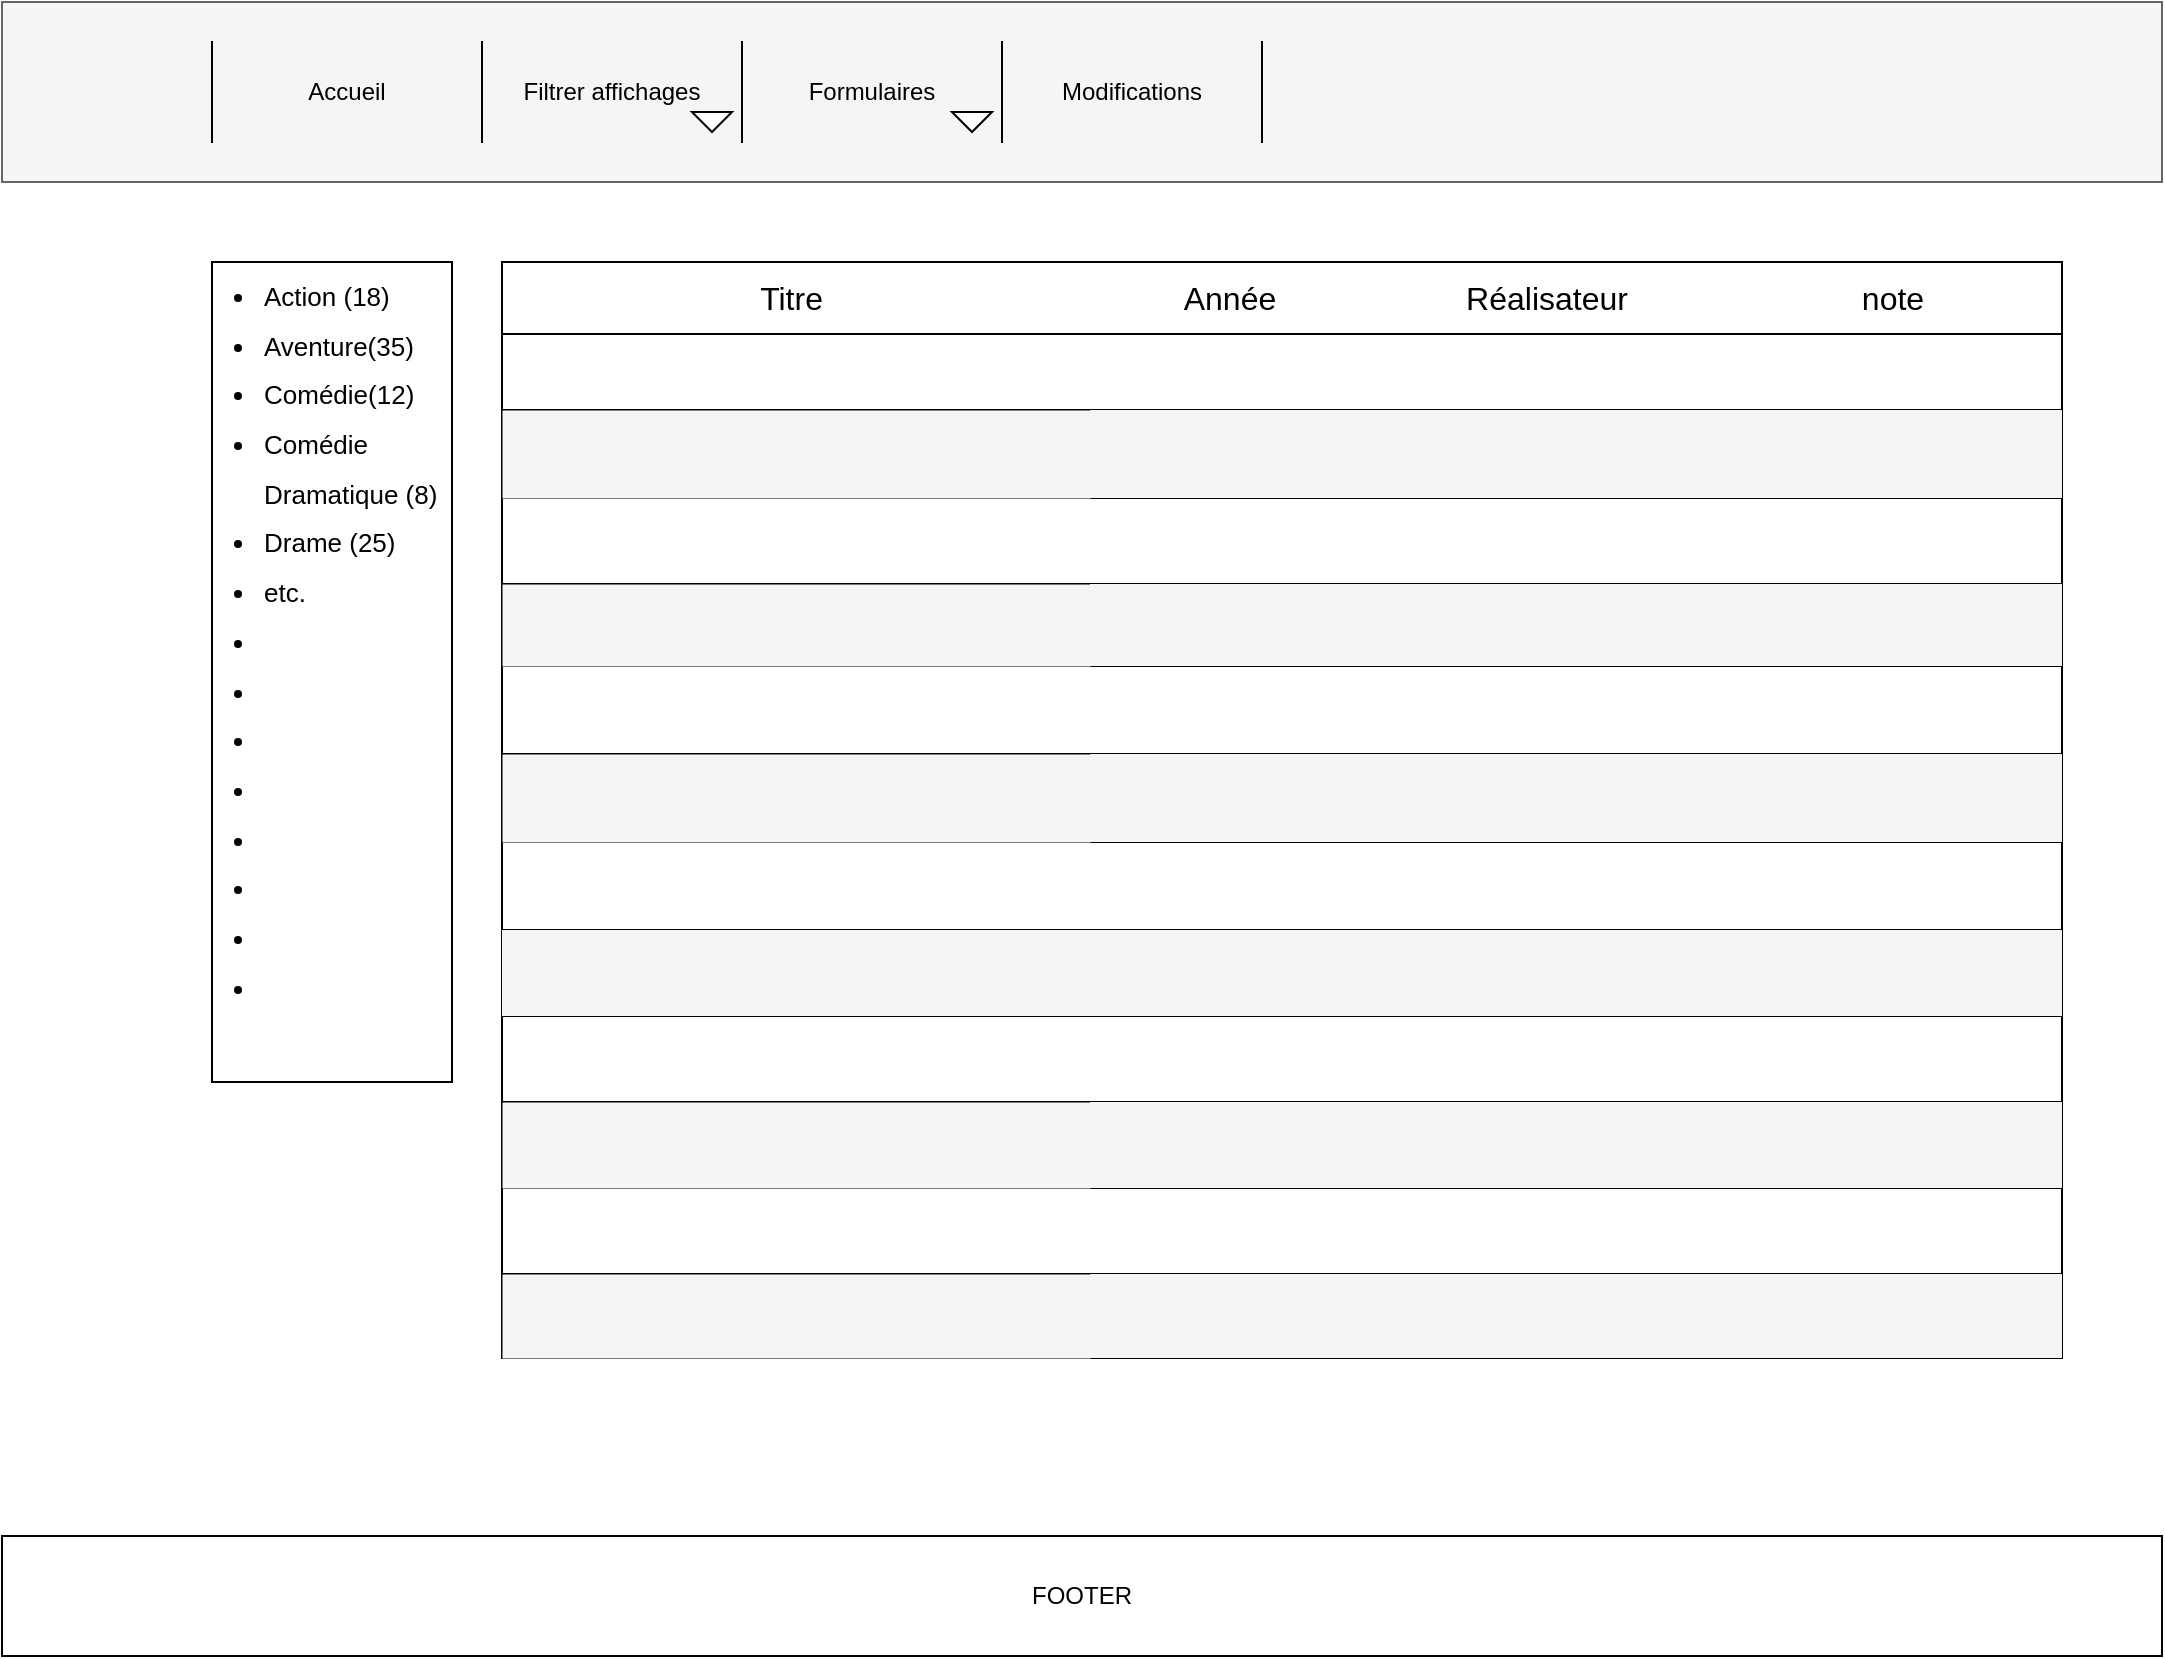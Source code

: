<mxfile version="21.1.8" type="github">
  <diagram name="Page-1" id="03018318-947c-dd8e-b7a3-06fadd420f32">
    <mxGraphModel dx="1912" dy="1005" grid="1" gridSize="10" guides="1" tooltips="1" connect="1" arrows="1" fold="1" page="1" pageScale="1" pageWidth="1100" pageHeight="850" background="none" math="0" shadow="0">
      <root>
        <mxCell id="0" />
        <mxCell id="1" parent="0" />
        <mxCell id="u8-QzK9I8CVxJScZZYZj-1" value="FOOTER" style="rounded=0;whiteSpace=wrap;html=1;resizeWidth=0;" vertex="1" parent="1">
          <mxGeometry x="10" y="767" width="1080" height="60" as="geometry" />
        </mxCell>
        <mxCell id="u8-QzK9I8CVxJScZZYZj-2" value="" style="rounded=0;whiteSpace=wrap;html=1;fillColor=#f5f5f5;fontColor=#333333;strokeColor=#666666;" vertex="1" parent="1">
          <mxGeometry x="10" width="1080" height="90" as="geometry" />
        </mxCell>
        <mxCell id="u8-QzK9I8CVxJScZZYZj-3" value="&lt;div align=&quot;center&quot;&gt;Filtrer affichages&lt;/div&gt;" style="shape=partialRectangle;whiteSpace=wrap;html=1;bottom=0;top=0;fillColor=none;align=center;" vertex="1" parent="1">
          <mxGeometry x="250" y="20" width="130" height="50" as="geometry" />
        </mxCell>
        <mxCell id="u8-QzK9I8CVxJScZZYZj-4" value="Formulaires" style="shape=partialRectangle;whiteSpace=wrap;html=1;bottom=0;top=0;fillColor=none;" vertex="1" parent="1">
          <mxGeometry x="380" y="20" width="130" height="50" as="geometry" />
        </mxCell>
        <mxCell id="u8-QzK9I8CVxJScZZYZj-5" value="Modifications" style="shape=partialRectangle;whiteSpace=wrap;html=1;bottom=0;top=0;fillColor=none;" vertex="1" parent="1">
          <mxGeometry x="510" y="20" width="130" height="50" as="geometry" />
        </mxCell>
        <mxCell id="u8-QzK9I8CVxJScZZYZj-6" value="&lt;p style=&quot;line-height: 120%;&quot;&gt;Accueil&lt;/p&gt;" style="shape=partialRectangle;whiteSpace=wrap;html=1;bottom=0;top=0;fillColor=none;" vertex="1" parent="1">
          <mxGeometry x="115" y="20" width="135" height="50" as="geometry" />
        </mxCell>
        <mxCell id="u8-QzK9I8CVxJScZZYZj-12" value="" style="triangle;whiteSpace=wrap;html=1;rotation=90;" vertex="1" parent="1">
          <mxGeometry x="360" y="50" width="10" height="20" as="geometry" />
        </mxCell>
        <mxCell id="u8-QzK9I8CVxJScZZYZj-13" value="" style="triangle;whiteSpace=wrap;html=1;rotation=90;" vertex="1" parent="1">
          <mxGeometry x="490" y="50" width="10" height="20" as="geometry" />
        </mxCell>
        <mxCell id="u8-QzK9I8CVxJScZZYZj-15" value="&lt;div style=&quot;font-size: 13px; line-height: 190%;&quot; align=&quot;left&quot;&gt;&lt;ul style=&quot;font-size: 13px; line-height: 190%;&quot;&gt;&lt;li style=&quot;font-size: 13px;&quot;&gt;Action (18)&lt;/li&gt;&lt;li style=&quot;font-size: 13px;&quot;&gt;Aventure(35)&lt;/li&gt;&lt;li style=&quot;font-size: 13px;&quot;&gt;Comédie(12)&lt;/li&gt;&lt;li style=&quot;font-size: 13px;&quot;&gt;Comédie Dramatique (8)&lt;br style=&quot;font-size: 13px;&quot;&gt;&lt;/li&gt;&lt;li style=&quot;font-size: 13px;&quot;&gt;Drame (25)&lt;/li&gt;&lt;li style=&quot;font-size: 13px;&quot;&gt;etc.&lt;/li&gt;&lt;li style=&quot;font-size: 13px;&quot;&gt;&amp;nbsp;&lt;/li&gt;&lt;li style=&quot;font-size: 13px;&quot;&gt;&amp;nbsp;&lt;/li&gt;&lt;li style=&quot;font-size: 13px;&quot;&gt;&amp;nbsp;&lt;/li&gt;&lt;li style=&quot;font-size: 13px;&quot;&gt;&amp;nbsp;&lt;/li&gt;&lt;li style=&quot;font-size: 13px;&quot;&gt;&amp;nbsp;&lt;/li&gt;&lt;li style=&quot;font-size: 13px;&quot;&gt;&amp;nbsp;&lt;/li&gt;&lt;li style=&quot;font-size: 13px;&quot;&gt;&amp;nbsp;&lt;/li&gt;&lt;li style=&quot;font-size: 13px;&quot;&gt;&lt;br style=&quot;font-size: 13px;&quot;&gt;&lt;/li&gt;&lt;/ul&gt;&lt;/div&gt;&lt;blockquote style=&quot;font-size: 13px;&quot;&gt;&lt;div style=&quot;font-size: 13px;&quot; align=&quot;left&quot;&gt;&lt;br style=&quot;font-size: 13px;&quot;&gt;&lt;/div&gt;&lt;/blockquote&gt;" style="rounded=0;html=1;spacingLeft=-13;spacing=0;whiteSpace=wrap;verticalAlign=middle;fontSize=13;textDirection=ltr;spacingBottom=0;" vertex="1" parent="1">
          <mxGeometry x="115" y="130" width="120" height="410" as="geometry" />
        </mxCell>
        <mxCell id="u8-QzK9I8CVxJScZZYZj-16" value="" style="shape=table;startSize=0;container=1;collapsible=0;childLayout=tableLayout;fontSize=16;columnLines=0;rowLines=1;" vertex="1" parent="1">
          <mxGeometry x="260" y="130" width="780" height="548" as="geometry" />
        </mxCell>
        <mxCell id="u8-QzK9I8CVxJScZZYZj-17" value="" style="shape=tableRow;horizontal=0;startSize=0;swimlaneHead=0;swimlaneBody=0;strokeColor=inherit;top=0;left=0;bottom=0;right=0;collapsible=0;dropTarget=0;fillColor=none;points=[[0,0.5],[1,0.5]];portConstraint=eastwest;fontSize=16;" vertex="1" parent="u8-QzK9I8CVxJScZZYZj-16">
          <mxGeometry width="780" height="36" as="geometry" />
        </mxCell>
        <mxCell id="u8-QzK9I8CVxJScZZYZj-18" value="Titre&amp;nbsp;" style="shape=partialRectangle;html=1;whiteSpace=wrap;connectable=0;strokeColor=inherit;overflow=hidden;fillColor=none;top=0;left=0;bottom=0;right=0;pointerEvents=1;fontSize=16;strokeWidth=0;" vertex="1" parent="u8-QzK9I8CVxJScZZYZj-17">
          <mxGeometry width="294" height="36" as="geometry">
            <mxRectangle width="294" height="36" as="alternateBounds" />
          </mxGeometry>
        </mxCell>
        <mxCell id="u8-QzK9I8CVxJScZZYZj-19" value="Année" style="shape=partialRectangle;html=1;whiteSpace=wrap;connectable=0;strokeColor=inherit;overflow=hidden;fillColor=none;top=0;left=0;bottom=0;right=0;pointerEvents=1;fontSize=16;" vertex="1" parent="u8-QzK9I8CVxJScZZYZj-17">
          <mxGeometry x="294" width="140" height="36" as="geometry">
            <mxRectangle width="140" height="36" as="alternateBounds" />
          </mxGeometry>
        </mxCell>
        <mxCell id="u8-QzK9I8CVxJScZZYZj-20" value="Réalisateur" style="shape=partialRectangle;html=1;whiteSpace=wrap;connectable=0;strokeColor=inherit;overflow=hidden;fillColor=none;top=0;left=0;bottom=0;right=0;pointerEvents=1;fontSize=16;" vertex="1" parent="u8-QzK9I8CVxJScZZYZj-17">
          <mxGeometry x="434" width="177" height="36" as="geometry">
            <mxRectangle width="177" height="36" as="alternateBounds" />
          </mxGeometry>
        </mxCell>
        <mxCell id="u8-QzK9I8CVxJScZZYZj-21" value="note" style="shape=partialRectangle;html=1;whiteSpace=wrap;connectable=0;strokeColor=inherit;overflow=hidden;fillColor=none;top=0;left=0;bottom=0;right=0;pointerEvents=1;fontSize=16;" vertex="1" parent="u8-QzK9I8CVxJScZZYZj-17">
          <mxGeometry x="611" width="169" height="36" as="geometry">
            <mxRectangle width="169" height="36" as="alternateBounds" />
          </mxGeometry>
        </mxCell>
        <mxCell id="u8-QzK9I8CVxJScZZYZj-22" value="" style="shape=tableRow;horizontal=0;startSize=0;swimlaneHead=0;swimlaneBody=0;strokeColor=inherit;top=0;left=0;bottom=0;right=0;collapsible=0;dropTarget=0;fillColor=none;points=[[0,0.5],[1,0.5]];portConstraint=eastwest;fontSize=16;" vertex="1" parent="u8-QzK9I8CVxJScZZYZj-16">
          <mxGeometry y="36" width="780" height="38" as="geometry" />
        </mxCell>
        <mxCell id="u8-QzK9I8CVxJScZZYZj-23" value="" style="shape=partialRectangle;html=1;whiteSpace=wrap;connectable=0;overflow=hidden;top=0;left=0;bottom=0;right=0;pointerEvents=1;fontSize=16;strokeWidth=0;fillColor=none;strokeColor=inherit;" vertex="1" parent="u8-QzK9I8CVxJScZZYZj-22">
          <mxGeometry width="294" height="38" as="geometry">
            <mxRectangle width="294" height="38" as="alternateBounds" />
          </mxGeometry>
        </mxCell>
        <mxCell id="u8-QzK9I8CVxJScZZYZj-24" value="" style="shape=partialRectangle;html=1;whiteSpace=wrap;connectable=0;strokeColor=inherit;overflow=hidden;fillColor=none;top=0;left=0;bottom=0;right=0;pointerEvents=1;fontSize=16;" vertex="1" parent="u8-QzK9I8CVxJScZZYZj-22">
          <mxGeometry x="294" width="140" height="38" as="geometry">
            <mxRectangle width="140" height="38" as="alternateBounds" />
          </mxGeometry>
        </mxCell>
        <mxCell id="u8-QzK9I8CVxJScZZYZj-25" value="" style="shape=partialRectangle;html=1;whiteSpace=wrap;connectable=0;strokeColor=inherit;overflow=hidden;fillColor=none;top=0;left=0;bottom=0;right=0;pointerEvents=1;fontSize=16;" vertex="1" parent="u8-QzK9I8CVxJScZZYZj-22">
          <mxGeometry x="434" width="177" height="38" as="geometry">
            <mxRectangle width="177" height="38" as="alternateBounds" />
          </mxGeometry>
        </mxCell>
        <mxCell id="u8-QzK9I8CVxJScZZYZj-26" style="shape=partialRectangle;html=1;whiteSpace=wrap;connectable=0;strokeColor=inherit;overflow=hidden;fillColor=none;top=0;left=0;bottom=0;right=0;pointerEvents=1;fontSize=16;" vertex="1" parent="u8-QzK9I8CVxJScZZYZj-22">
          <mxGeometry x="611" width="169" height="38" as="geometry">
            <mxRectangle width="169" height="38" as="alternateBounds" />
          </mxGeometry>
        </mxCell>
        <mxCell id="u8-QzK9I8CVxJScZZYZj-27" value="" style="shape=tableRow;horizontal=0;startSize=0;swimlaneHead=0;swimlaneBody=0;strokeColor=inherit;top=0;left=0;bottom=0;right=0;collapsible=0;dropTarget=0;fillColor=none;points=[[0,0.5],[1,0.5]];portConstraint=eastwest;fontSize=16;" vertex="1" parent="u8-QzK9I8CVxJScZZYZj-16">
          <mxGeometry y="74" width="780" height="44" as="geometry" />
        </mxCell>
        <mxCell id="u8-QzK9I8CVxJScZZYZj-28" value="" style="shape=partialRectangle;html=1;whiteSpace=wrap;connectable=0;overflow=hidden;top=0;left=0;bottom=0;right=0;pointerEvents=1;fontSize=16;strokeWidth=0;fillColor=#f5f5f5;strokeColor=#666666;fontColor=#333333;" vertex="1" parent="u8-QzK9I8CVxJScZZYZj-27">
          <mxGeometry width="294" height="44" as="geometry">
            <mxRectangle width="294" height="44" as="alternateBounds" />
          </mxGeometry>
        </mxCell>
        <mxCell id="u8-QzK9I8CVxJScZZYZj-29" value="" style="shape=partialRectangle;html=1;whiteSpace=wrap;connectable=0;strokeColor=#666666;overflow=hidden;fillColor=#f5f5f5;top=0;left=0;bottom=0;right=0;pointerEvents=1;fontSize=16;fontColor=#333333;" vertex="1" parent="u8-QzK9I8CVxJScZZYZj-27">
          <mxGeometry x="294" width="140" height="44" as="geometry">
            <mxRectangle width="140" height="44" as="alternateBounds" />
          </mxGeometry>
        </mxCell>
        <mxCell id="u8-QzK9I8CVxJScZZYZj-30" value="" style="shape=partialRectangle;html=1;whiteSpace=wrap;connectable=0;strokeColor=#666666;overflow=hidden;fillColor=#f5f5f5;top=0;left=0;bottom=0;right=0;pointerEvents=1;fontSize=16;fontColor=#333333;" vertex="1" parent="u8-QzK9I8CVxJScZZYZj-27">
          <mxGeometry x="434" width="177" height="44" as="geometry">
            <mxRectangle width="177" height="44" as="alternateBounds" />
          </mxGeometry>
        </mxCell>
        <mxCell id="u8-QzK9I8CVxJScZZYZj-31" style="shape=partialRectangle;html=1;whiteSpace=wrap;connectable=0;strokeColor=#666666;overflow=hidden;fillColor=#f5f5f5;top=0;left=0;bottom=0;right=0;pointerEvents=1;fontSize=16;fontColor=#333333;" vertex="1" parent="u8-QzK9I8CVxJScZZYZj-27">
          <mxGeometry x="611" width="169" height="44" as="geometry">
            <mxRectangle width="169" height="44" as="alternateBounds" />
          </mxGeometry>
        </mxCell>
        <mxCell id="u8-QzK9I8CVxJScZZYZj-32" style="shape=tableRow;horizontal=0;startSize=0;swimlaneHead=0;swimlaneBody=0;strokeColor=inherit;top=0;left=0;bottom=0;right=0;collapsible=0;dropTarget=0;fillColor=none;points=[[0,0.5],[1,0.5]];portConstraint=eastwest;fontSize=16;" vertex="1" parent="u8-QzK9I8CVxJScZZYZj-16">
          <mxGeometry y="118" width="780" height="43" as="geometry" />
        </mxCell>
        <mxCell id="u8-QzK9I8CVxJScZZYZj-33" style="shape=partialRectangle;html=1;whiteSpace=wrap;connectable=0;overflow=hidden;top=0;left=0;bottom=0;right=0;pointerEvents=1;fontSize=16;strokeWidth=0;fillColor=none;strokeColor=inherit;" vertex="1" parent="u8-QzK9I8CVxJScZZYZj-32">
          <mxGeometry width="294" height="43" as="geometry">
            <mxRectangle width="294" height="43" as="alternateBounds" />
          </mxGeometry>
        </mxCell>
        <mxCell id="u8-QzK9I8CVxJScZZYZj-34" style="shape=partialRectangle;html=1;whiteSpace=wrap;connectable=0;strokeColor=inherit;overflow=hidden;fillColor=none;top=0;left=0;bottom=0;right=0;pointerEvents=1;fontSize=16;" vertex="1" parent="u8-QzK9I8CVxJScZZYZj-32">
          <mxGeometry x="294" width="140" height="43" as="geometry">
            <mxRectangle width="140" height="43" as="alternateBounds" />
          </mxGeometry>
        </mxCell>
        <mxCell id="u8-QzK9I8CVxJScZZYZj-35" style="shape=partialRectangle;html=1;whiteSpace=wrap;connectable=0;strokeColor=inherit;overflow=hidden;fillColor=none;top=0;left=0;bottom=0;right=0;pointerEvents=1;fontSize=16;" vertex="1" parent="u8-QzK9I8CVxJScZZYZj-32">
          <mxGeometry x="434" width="177" height="43" as="geometry">
            <mxRectangle width="177" height="43" as="alternateBounds" />
          </mxGeometry>
        </mxCell>
        <mxCell id="u8-QzK9I8CVxJScZZYZj-36" style="shape=partialRectangle;html=1;whiteSpace=wrap;connectable=0;strokeColor=inherit;overflow=hidden;fillColor=none;top=0;left=0;bottom=0;right=0;pointerEvents=1;fontSize=16;" vertex="1" parent="u8-QzK9I8CVxJScZZYZj-32">
          <mxGeometry x="611" width="169" height="43" as="geometry">
            <mxRectangle width="169" height="43" as="alternateBounds" />
          </mxGeometry>
        </mxCell>
        <mxCell id="u8-QzK9I8CVxJScZZYZj-37" style="shape=tableRow;horizontal=0;startSize=0;swimlaneHead=0;swimlaneBody=0;strokeColor=inherit;top=0;left=0;bottom=0;right=0;collapsible=0;dropTarget=0;fillColor=none;points=[[0,0.5],[1,0.5]];portConstraint=eastwest;fontSize=16;" vertex="1" parent="u8-QzK9I8CVxJScZZYZj-16">
          <mxGeometry y="161" width="780" height="41" as="geometry" />
        </mxCell>
        <mxCell id="u8-QzK9I8CVxJScZZYZj-38" style="shape=partialRectangle;html=1;whiteSpace=wrap;connectable=0;overflow=hidden;top=0;left=0;bottom=0;right=0;pointerEvents=1;fontSize=16;strokeWidth=0;fillColor=#f5f5f5;strokeColor=#666666;fontColor=#333333;" vertex="1" parent="u8-QzK9I8CVxJScZZYZj-37">
          <mxGeometry width="294" height="41" as="geometry">
            <mxRectangle width="294" height="41" as="alternateBounds" />
          </mxGeometry>
        </mxCell>
        <mxCell id="u8-QzK9I8CVxJScZZYZj-39" style="shape=partialRectangle;html=1;whiteSpace=wrap;connectable=0;strokeColor=#666666;overflow=hidden;fillColor=#f5f5f5;top=0;left=0;bottom=0;right=0;pointerEvents=1;fontSize=16;fontColor=#333333;" vertex="1" parent="u8-QzK9I8CVxJScZZYZj-37">
          <mxGeometry x="294" width="140" height="41" as="geometry">
            <mxRectangle width="140" height="41" as="alternateBounds" />
          </mxGeometry>
        </mxCell>
        <mxCell id="u8-QzK9I8CVxJScZZYZj-40" style="shape=partialRectangle;html=1;whiteSpace=wrap;connectable=0;strokeColor=#666666;overflow=hidden;fillColor=#f5f5f5;top=0;left=0;bottom=0;right=0;pointerEvents=1;fontSize=16;fontColor=#333333;" vertex="1" parent="u8-QzK9I8CVxJScZZYZj-37">
          <mxGeometry x="434" width="177" height="41" as="geometry">
            <mxRectangle width="177" height="41" as="alternateBounds" />
          </mxGeometry>
        </mxCell>
        <mxCell id="u8-QzK9I8CVxJScZZYZj-41" style="shape=partialRectangle;html=1;whiteSpace=wrap;connectable=0;strokeColor=#666666;overflow=hidden;fillColor=#f5f5f5;top=0;left=0;bottom=0;right=0;pointerEvents=1;fontSize=16;fontColor=#333333;" vertex="1" parent="u8-QzK9I8CVxJScZZYZj-37">
          <mxGeometry x="611" width="169" height="41" as="geometry">
            <mxRectangle width="169" height="41" as="alternateBounds" />
          </mxGeometry>
        </mxCell>
        <mxCell id="u8-QzK9I8CVxJScZZYZj-77" style="shape=tableRow;horizontal=0;startSize=0;swimlaneHead=0;swimlaneBody=0;strokeColor=inherit;top=0;left=0;bottom=0;right=0;collapsible=0;dropTarget=0;fillColor=none;points=[[0,0.5],[1,0.5]];portConstraint=eastwest;fontSize=16;" vertex="1" parent="u8-QzK9I8CVxJScZZYZj-16">
          <mxGeometry y="202" width="780" height="44" as="geometry" />
        </mxCell>
        <mxCell id="u8-QzK9I8CVxJScZZYZj-78" style="shape=partialRectangle;html=1;whiteSpace=wrap;connectable=0;overflow=hidden;top=0;left=0;bottom=0;right=0;pointerEvents=1;fontSize=16;strokeWidth=0;fillColor=none;strokeColor=inherit;" vertex="1" parent="u8-QzK9I8CVxJScZZYZj-77">
          <mxGeometry width="294" height="44" as="geometry">
            <mxRectangle width="294" height="44" as="alternateBounds" />
          </mxGeometry>
        </mxCell>
        <mxCell id="u8-QzK9I8CVxJScZZYZj-79" style="shape=partialRectangle;html=1;whiteSpace=wrap;connectable=0;strokeColor=inherit;overflow=hidden;fillColor=none;top=0;left=0;bottom=0;right=0;pointerEvents=1;fontSize=16;" vertex="1" parent="u8-QzK9I8CVxJScZZYZj-77">
          <mxGeometry x="294" width="140" height="44" as="geometry">
            <mxRectangle width="140" height="44" as="alternateBounds" />
          </mxGeometry>
        </mxCell>
        <mxCell id="u8-QzK9I8CVxJScZZYZj-80" style="shape=partialRectangle;html=1;whiteSpace=wrap;connectable=0;strokeColor=inherit;overflow=hidden;fillColor=none;top=0;left=0;bottom=0;right=0;pointerEvents=1;fontSize=16;" vertex="1" parent="u8-QzK9I8CVxJScZZYZj-77">
          <mxGeometry x="434" width="177" height="44" as="geometry">
            <mxRectangle width="177" height="44" as="alternateBounds" />
          </mxGeometry>
        </mxCell>
        <mxCell id="u8-QzK9I8CVxJScZZYZj-81" style="shape=partialRectangle;html=1;whiteSpace=wrap;connectable=0;strokeColor=inherit;overflow=hidden;fillColor=none;top=0;left=0;bottom=0;right=0;pointerEvents=1;fontSize=16;" vertex="1" parent="u8-QzK9I8CVxJScZZYZj-77">
          <mxGeometry x="611" width="169" height="44" as="geometry">
            <mxRectangle width="169" height="44" as="alternateBounds" />
          </mxGeometry>
        </mxCell>
        <mxCell id="u8-QzK9I8CVxJScZZYZj-42" style="shape=tableRow;horizontal=0;startSize=0;swimlaneHead=0;swimlaneBody=0;strokeColor=inherit;top=0;left=0;bottom=0;right=0;collapsible=0;dropTarget=0;fillColor=none;points=[[0,0.5],[1,0.5]];portConstraint=eastwest;fontSize=16;" vertex="1" parent="u8-QzK9I8CVxJScZZYZj-16">
          <mxGeometry y="246" width="780" height="44" as="geometry" />
        </mxCell>
        <mxCell id="u8-QzK9I8CVxJScZZYZj-43" style="shape=partialRectangle;html=1;whiteSpace=wrap;connectable=0;overflow=hidden;top=0;left=0;bottom=0;right=0;pointerEvents=1;fontSize=16;strokeWidth=0;fillColor=#f5f5f5;strokeColor=#666666;fontColor=#333333;" vertex="1" parent="u8-QzK9I8CVxJScZZYZj-42">
          <mxGeometry width="294" height="44" as="geometry">
            <mxRectangle width="294" height="44" as="alternateBounds" />
          </mxGeometry>
        </mxCell>
        <mxCell id="u8-QzK9I8CVxJScZZYZj-44" style="shape=partialRectangle;html=1;whiteSpace=wrap;connectable=0;strokeColor=#666666;overflow=hidden;fillColor=#f5f5f5;top=0;left=0;bottom=0;right=0;pointerEvents=1;fontSize=16;fontColor=#333333;" vertex="1" parent="u8-QzK9I8CVxJScZZYZj-42">
          <mxGeometry x="294" width="140" height="44" as="geometry">
            <mxRectangle width="140" height="44" as="alternateBounds" />
          </mxGeometry>
        </mxCell>
        <mxCell id="u8-QzK9I8CVxJScZZYZj-45" style="shape=partialRectangle;html=1;whiteSpace=wrap;connectable=0;strokeColor=#666666;overflow=hidden;fillColor=#f5f5f5;top=0;left=0;bottom=0;right=0;pointerEvents=1;fontSize=16;fontColor=#333333;" vertex="1" parent="u8-QzK9I8CVxJScZZYZj-42">
          <mxGeometry x="434" width="177" height="44" as="geometry">
            <mxRectangle width="177" height="44" as="alternateBounds" />
          </mxGeometry>
        </mxCell>
        <mxCell id="u8-QzK9I8CVxJScZZYZj-46" style="shape=partialRectangle;html=1;whiteSpace=wrap;connectable=0;strokeColor=#666666;overflow=hidden;fillColor=#f5f5f5;top=0;left=0;bottom=0;right=0;pointerEvents=1;fontSize=16;fontColor=#333333;" vertex="1" parent="u8-QzK9I8CVxJScZZYZj-42">
          <mxGeometry x="611" width="169" height="44" as="geometry">
            <mxRectangle width="169" height="44" as="alternateBounds" />
          </mxGeometry>
        </mxCell>
        <mxCell id="u8-QzK9I8CVxJScZZYZj-72" style="shape=tableRow;horizontal=0;startSize=0;swimlaneHead=0;swimlaneBody=0;strokeColor=inherit;top=0;left=0;bottom=0;right=0;collapsible=0;dropTarget=0;fillColor=none;points=[[0,0.5],[1,0.5]];portConstraint=eastwest;fontSize=16;" vertex="1" parent="u8-QzK9I8CVxJScZZYZj-16">
          <mxGeometry y="290" width="780" height="44" as="geometry" />
        </mxCell>
        <mxCell id="u8-QzK9I8CVxJScZZYZj-73" style="shape=partialRectangle;html=1;whiteSpace=wrap;connectable=0;overflow=hidden;top=0;left=0;bottom=0;right=0;pointerEvents=1;fontSize=16;strokeWidth=0;fillColor=none;strokeColor=inherit;" vertex="1" parent="u8-QzK9I8CVxJScZZYZj-72">
          <mxGeometry width="294" height="44" as="geometry">
            <mxRectangle width="294" height="44" as="alternateBounds" />
          </mxGeometry>
        </mxCell>
        <mxCell id="u8-QzK9I8CVxJScZZYZj-74" style="shape=partialRectangle;html=1;whiteSpace=wrap;connectable=0;strokeColor=inherit;overflow=hidden;fillColor=none;top=0;left=0;bottom=0;right=0;pointerEvents=1;fontSize=16;" vertex="1" parent="u8-QzK9I8CVxJScZZYZj-72">
          <mxGeometry x="294" width="140" height="44" as="geometry">
            <mxRectangle width="140" height="44" as="alternateBounds" />
          </mxGeometry>
        </mxCell>
        <mxCell id="u8-QzK9I8CVxJScZZYZj-75" style="shape=partialRectangle;html=1;whiteSpace=wrap;connectable=0;strokeColor=inherit;overflow=hidden;fillColor=none;top=0;left=0;bottom=0;right=0;pointerEvents=1;fontSize=16;" vertex="1" parent="u8-QzK9I8CVxJScZZYZj-72">
          <mxGeometry x="434" width="177" height="44" as="geometry">
            <mxRectangle width="177" height="44" as="alternateBounds" />
          </mxGeometry>
        </mxCell>
        <mxCell id="u8-QzK9I8CVxJScZZYZj-76" style="shape=partialRectangle;html=1;whiteSpace=wrap;connectable=0;strokeColor=inherit;overflow=hidden;fillColor=none;top=0;left=0;bottom=0;right=0;pointerEvents=1;fontSize=16;strokeWidth=0;" vertex="1" parent="u8-QzK9I8CVxJScZZYZj-72">
          <mxGeometry x="611" width="169" height="44" as="geometry">
            <mxRectangle width="169" height="44" as="alternateBounds" />
          </mxGeometry>
        </mxCell>
        <mxCell id="u8-QzK9I8CVxJScZZYZj-47" style="shape=tableRow;horizontal=0;startSize=0;swimlaneHead=0;swimlaneBody=0;strokeColor=#666666;top=0;left=0;bottom=0;right=0;collapsible=0;dropTarget=0;fillColor=#f5f5f5;points=[[0,0.5],[1,0.5]];portConstraint=eastwest;fontSize=16;fontColor=#333333;" vertex="1" parent="u8-QzK9I8CVxJScZZYZj-16">
          <mxGeometry y="334" width="780" height="43" as="geometry" />
        </mxCell>
        <mxCell id="u8-QzK9I8CVxJScZZYZj-48" style="shape=partialRectangle;html=1;whiteSpace=wrap;connectable=0;overflow=hidden;top=0;left=0;bottom=0;right=0;pointerEvents=1;fontSize=16;strokeWidth=0;fillColor=none;strokeColor=inherit;" vertex="1" parent="u8-QzK9I8CVxJScZZYZj-47">
          <mxGeometry width="294" height="43" as="geometry">
            <mxRectangle width="294" height="43" as="alternateBounds" />
          </mxGeometry>
        </mxCell>
        <mxCell id="u8-QzK9I8CVxJScZZYZj-49" style="shape=partialRectangle;html=1;whiteSpace=wrap;connectable=0;strokeColor=inherit;overflow=hidden;fillColor=none;top=0;left=0;bottom=0;right=0;pointerEvents=1;fontSize=16;" vertex="1" parent="u8-QzK9I8CVxJScZZYZj-47">
          <mxGeometry x="294" width="140" height="43" as="geometry">
            <mxRectangle width="140" height="43" as="alternateBounds" />
          </mxGeometry>
        </mxCell>
        <mxCell id="u8-QzK9I8CVxJScZZYZj-50" style="shape=partialRectangle;html=1;whiteSpace=wrap;connectable=0;strokeColor=inherit;overflow=hidden;fillColor=none;top=0;left=0;bottom=0;right=0;pointerEvents=1;fontSize=16;" vertex="1" parent="u8-QzK9I8CVxJScZZYZj-47">
          <mxGeometry x="434" width="177" height="43" as="geometry">
            <mxRectangle width="177" height="43" as="alternateBounds" />
          </mxGeometry>
        </mxCell>
        <mxCell id="u8-QzK9I8CVxJScZZYZj-51" style="shape=partialRectangle;html=1;whiteSpace=wrap;connectable=0;strokeColor=inherit;overflow=hidden;fillColor=none;top=0;left=0;bottom=0;right=0;pointerEvents=1;fontSize=16;" vertex="1" parent="u8-QzK9I8CVxJScZZYZj-47">
          <mxGeometry x="611" width="169" height="43" as="geometry">
            <mxRectangle width="169" height="43" as="alternateBounds" />
          </mxGeometry>
        </mxCell>
        <mxCell id="u8-QzK9I8CVxJScZZYZj-52" style="shape=tableRow;horizontal=0;startSize=0;swimlaneHead=0;swimlaneBody=0;strokeColor=inherit;top=0;left=0;bottom=0;right=0;collapsible=0;dropTarget=0;fillColor=none;points=[[0,0.5],[1,0.5]];portConstraint=eastwest;fontSize=16;" vertex="1" parent="u8-QzK9I8CVxJScZZYZj-16">
          <mxGeometry y="377" width="780" height="43" as="geometry" />
        </mxCell>
        <mxCell id="u8-QzK9I8CVxJScZZYZj-53" style="shape=partialRectangle;html=1;whiteSpace=wrap;connectable=0;overflow=hidden;top=0;left=0;bottom=0;right=0;pointerEvents=1;fontSize=16;strokeWidth=0;fillColor=none;strokeColor=inherit;" vertex="1" parent="u8-QzK9I8CVxJScZZYZj-52">
          <mxGeometry width="294" height="43" as="geometry">
            <mxRectangle width="294" height="43" as="alternateBounds" />
          </mxGeometry>
        </mxCell>
        <mxCell id="u8-QzK9I8CVxJScZZYZj-54" style="shape=partialRectangle;html=1;whiteSpace=wrap;connectable=0;strokeColor=inherit;overflow=hidden;fillColor=none;top=0;left=0;bottom=0;right=0;pointerEvents=1;fontSize=16;" vertex="1" parent="u8-QzK9I8CVxJScZZYZj-52">
          <mxGeometry x="294" width="140" height="43" as="geometry">
            <mxRectangle width="140" height="43" as="alternateBounds" />
          </mxGeometry>
        </mxCell>
        <mxCell id="u8-QzK9I8CVxJScZZYZj-55" style="shape=partialRectangle;html=1;whiteSpace=wrap;connectable=0;strokeColor=inherit;overflow=hidden;fillColor=none;top=0;left=0;bottom=0;right=0;pointerEvents=1;fontSize=16;" vertex="1" parent="u8-QzK9I8CVxJScZZYZj-52">
          <mxGeometry x="434" width="177" height="43" as="geometry">
            <mxRectangle width="177" height="43" as="alternateBounds" />
          </mxGeometry>
        </mxCell>
        <mxCell id="u8-QzK9I8CVxJScZZYZj-56" style="shape=partialRectangle;html=1;whiteSpace=wrap;connectable=0;strokeColor=inherit;overflow=hidden;fillColor=none;top=0;left=0;bottom=0;right=0;pointerEvents=1;fontSize=16;" vertex="1" parent="u8-QzK9I8CVxJScZZYZj-52">
          <mxGeometry x="611" width="169" height="43" as="geometry">
            <mxRectangle width="169" height="43" as="alternateBounds" />
          </mxGeometry>
        </mxCell>
        <mxCell id="u8-QzK9I8CVxJScZZYZj-57" style="shape=tableRow;horizontal=0;startSize=0;swimlaneHead=0;swimlaneBody=0;strokeColor=inherit;top=0;left=0;bottom=0;right=0;collapsible=0;dropTarget=0;fillColor=none;points=[[0,0.5],[1,0.5]];portConstraint=eastwest;fontSize=16;" vertex="1" parent="u8-QzK9I8CVxJScZZYZj-16">
          <mxGeometry y="420" width="780" height="43" as="geometry" />
        </mxCell>
        <mxCell id="u8-QzK9I8CVxJScZZYZj-58" style="shape=partialRectangle;html=1;whiteSpace=wrap;connectable=0;overflow=hidden;top=0;left=0;bottom=0;right=0;pointerEvents=1;fontSize=16;strokeWidth=0;fillColor=#f5f5f5;strokeColor=#666666;fontColor=#333333;" vertex="1" parent="u8-QzK9I8CVxJScZZYZj-57">
          <mxGeometry width="294" height="43" as="geometry">
            <mxRectangle width="294" height="43" as="alternateBounds" />
          </mxGeometry>
        </mxCell>
        <mxCell id="u8-QzK9I8CVxJScZZYZj-59" style="shape=partialRectangle;html=1;whiteSpace=wrap;connectable=0;strokeColor=#666666;overflow=hidden;fillColor=#f5f5f5;top=0;left=0;bottom=0;right=0;pointerEvents=1;fontSize=16;fontColor=#333333;" vertex="1" parent="u8-QzK9I8CVxJScZZYZj-57">
          <mxGeometry x="294" width="140" height="43" as="geometry">
            <mxRectangle width="140" height="43" as="alternateBounds" />
          </mxGeometry>
        </mxCell>
        <mxCell id="u8-QzK9I8CVxJScZZYZj-60" style="shape=partialRectangle;html=1;whiteSpace=wrap;connectable=0;strokeColor=#666666;overflow=hidden;fillColor=#f5f5f5;top=0;left=0;bottom=0;right=0;pointerEvents=1;fontSize=16;fontColor=#333333;" vertex="1" parent="u8-QzK9I8CVxJScZZYZj-57">
          <mxGeometry x="434" width="177" height="43" as="geometry">
            <mxRectangle width="177" height="43" as="alternateBounds" />
          </mxGeometry>
        </mxCell>
        <mxCell id="u8-QzK9I8CVxJScZZYZj-61" style="shape=partialRectangle;html=1;whiteSpace=wrap;connectable=0;strokeColor=#666666;overflow=hidden;fillColor=#f5f5f5;top=0;left=0;bottom=0;right=0;pointerEvents=1;fontSize=16;fontColor=#333333;" vertex="1" parent="u8-QzK9I8CVxJScZZYZj-57">
          <mxGeometry x="611" width="169" height="43" as="geometry">
            <mxRectangle width="169" height="43" as="alternateBounds" />
          </mxGeometry>
        </mxCell>
        <mxCell id="u8-QzK9I8CVxJScZZYZj-62" style="shape=tableRow;horizontal=0;startSize=0;swimlaneHead=0;swimlaneBody=0;strokeColor=inherit;top=0;left=0;bottom=0;right=0;collapsible=0;dropTarget=0;fillColor=none;points=[[0,0.5],[1,0.5]];portConstraint=eastwest;fontSize=16;" vertex="1" parent="u8-QzK9I8CVxJScZZYZj-16">
          <mxGeometry y="463" width="780" height="43" as="geometry" />
        </mxCell>
        <mxCell id="u8-QzK9I8CVxJScZZYZj-63" style="shape=partialRectangle;html=1;whiteSpace=wrap;connectable=0;overflow=hidden;top=0;left=0;bottom=0;right=0;pointerEvents=1;fontSize=16;strokeWidth=0;fillColor=none;strokeColor=inherit;" vertex="1" parent="u8-QzK9I8CVxJScZZYZj-62">
          <mxGeometry width="294" height="43" as="geometry">
            <mxRectangle width="294" height="43" as="alternateBounds" />
          </mxGeometry>
        </mxCell>
        <mxCell id="u8-QzK9I8CVxJScZZYZj-64" style="shape=partialRectangle;html=1;whiteSpace=wrap;connectable=0;strokeColor=inherit;overflow=hidden;fillColor=none;top=0;left=0;bottom=0;right=0;pointerEvents=1;fontSize=16;" vertex="1" parent="u8-QzK9I8CVxJScZZYZj-62">
          <mxGeometry x="294" width="140" height="43" as="geometry">
            <mxRectangle width="140" height="43" as="alternateBounds" />
          </mxGeometry>
        </mxCell>
        <mxCell id="u8-QzK9I8CVxJScZZYZj-65" style="shape=partialRectangle;html=1;whiteSpace=wrap;connectable=0;strokeColor=inherit;overflow=hidden;fillColor=none;top=0;left=0;bottom=0;right=0;pointerEvents=1;fontSize=16;" vertex="1" parent="u8-QzK9I8CVxJScZZYZj-62">
          <mxGeometry x="434" width="177" height="43" as="geometry">
            <mxRectangle width="177" height="43" as="alternateBounds" />
          </mxGeometry>
        </mxCell>
        <mxCell id="u8-QzK9I8CVxJScZZYZj-66" style="shape=partialRectangle;html=1;whiteSpace=wrap;connectable=0;strokeColor=inherit;overflow=hidden;fillColor=none;top=0;left=0;bottom=0;right=0;pointerEvents=1;fontSize=16;" vertex="1" parent="u8-QzK9I8CVxJScZZYZj-62">
          <mxGeometry x="611" width="169" height="43" as="geometry">
            <mxRectangle width="169" height="43" as="alternateBounds" />
          </mxGeometry>
        </mxCell>
        <mxCell id="u8-QzK9I8CVxJScZZYZj-67" style="shape=tableRow;horizontal=0;startSize=0;swimlaneHead=0;swimlaneBody=0;strokeColor=inherit;top=0;left=0;bottom=0;right=0;collapsible=0;dropTarget=0;fillColor=none;points=[[0,0.5],[1,0.5]];portConstraint=eastwest;fontSize=16;" vertex="1" parent="u8-QzK9I8CVxJScZZYZj-16">
          <mxGeometry y="506" width="780" height="42" as="geometry" />
        </mxCell>
        <mxCell id="u8-QzK9I8CVxJScZZYZj-68" style="shape=partialRectangle;html=1;whiteSpace=wrap;connectable=0;overflow=hidden;top=0;left=0;bottom=0;right=0;pointerEvents=1;fontSize=16;strokeWidth=0;fillColor=#f5f5f5;strokeColor=#666666;fontColor=#333333;" vertex="1" parent="u8-QzK9I8CVxJScZZYZj-67">
          <mxGeometry width="294" height="42" as="geometry">
            <mxRectangle width="294" height="42" as="alternateBounds" />
          </mxGeometry>
        </mxCell>
        <mxCell id="u8-QzK9I8CVxJScZZYZj-69" value="" style="shape=partialRectangle;html=1;whiteSpace=wrap;connectable=0;strokeColor=#666666;overflow=hidden;fillColor=#f5f5f5;top=0;left=0;bottom=0;right=0;pointerEvents=1;fontSize=16;fontColor=#333333;" vertex="1" parent="u8-QzK9I8CVxJScZZYZj-67">
          <mxGeometry x="294" width="140" height="42" as="geometry">
            <mxRectangle width="140" height="42" as="alternateBounds" />
          </mxGeometry>
        </mxCell>
        <mxCell id="u8-QzK9I8CVxJScZZYZj-70" style="shape=partialRectangle;html=1;whiteSpace=wrap;connectable=0;strokeColor=#666666;overflow=hidden;fillColor=#f5f5f5;top=0;left=0;bottom=0;right=0;pointerEvents=1;fontSize=16;fontColor=#333333;" vertex="1" parent="u8-QzK9I8CVxJScZZYZj-67">
          <mxGeometry x="434" width="177" height="42" as="geometry">
            <mxRectangle width="177" height="42" as="alternateBounds" />
          </mxGeometry>
        </mxCell>
        <mxCell id="u8-QzK9I8CVxJScZZYZj-71" style="shape=partialRectangle;html=1;whiteSpace=wrap;connectable=0;strokeColor=#666666;overflow=hidden;fillColor=#f5f5f5;top=0;left=0;bottom=0;right=0;pointerEvents=1;fontSize=16;fontColor=#333333;" vertex="1" parent="u8-QzK9I8CVxJScZZYZj-67">
          <mxGeometry x="611" width="169" height="42" as="geometry">
            <mxRectangle width="169" height="42" as="alternateBounds" />
          </mxGeometry>
        </mxCell>
      </root>
    </mxGraphModel>
  </diagram>
</mxfile>
